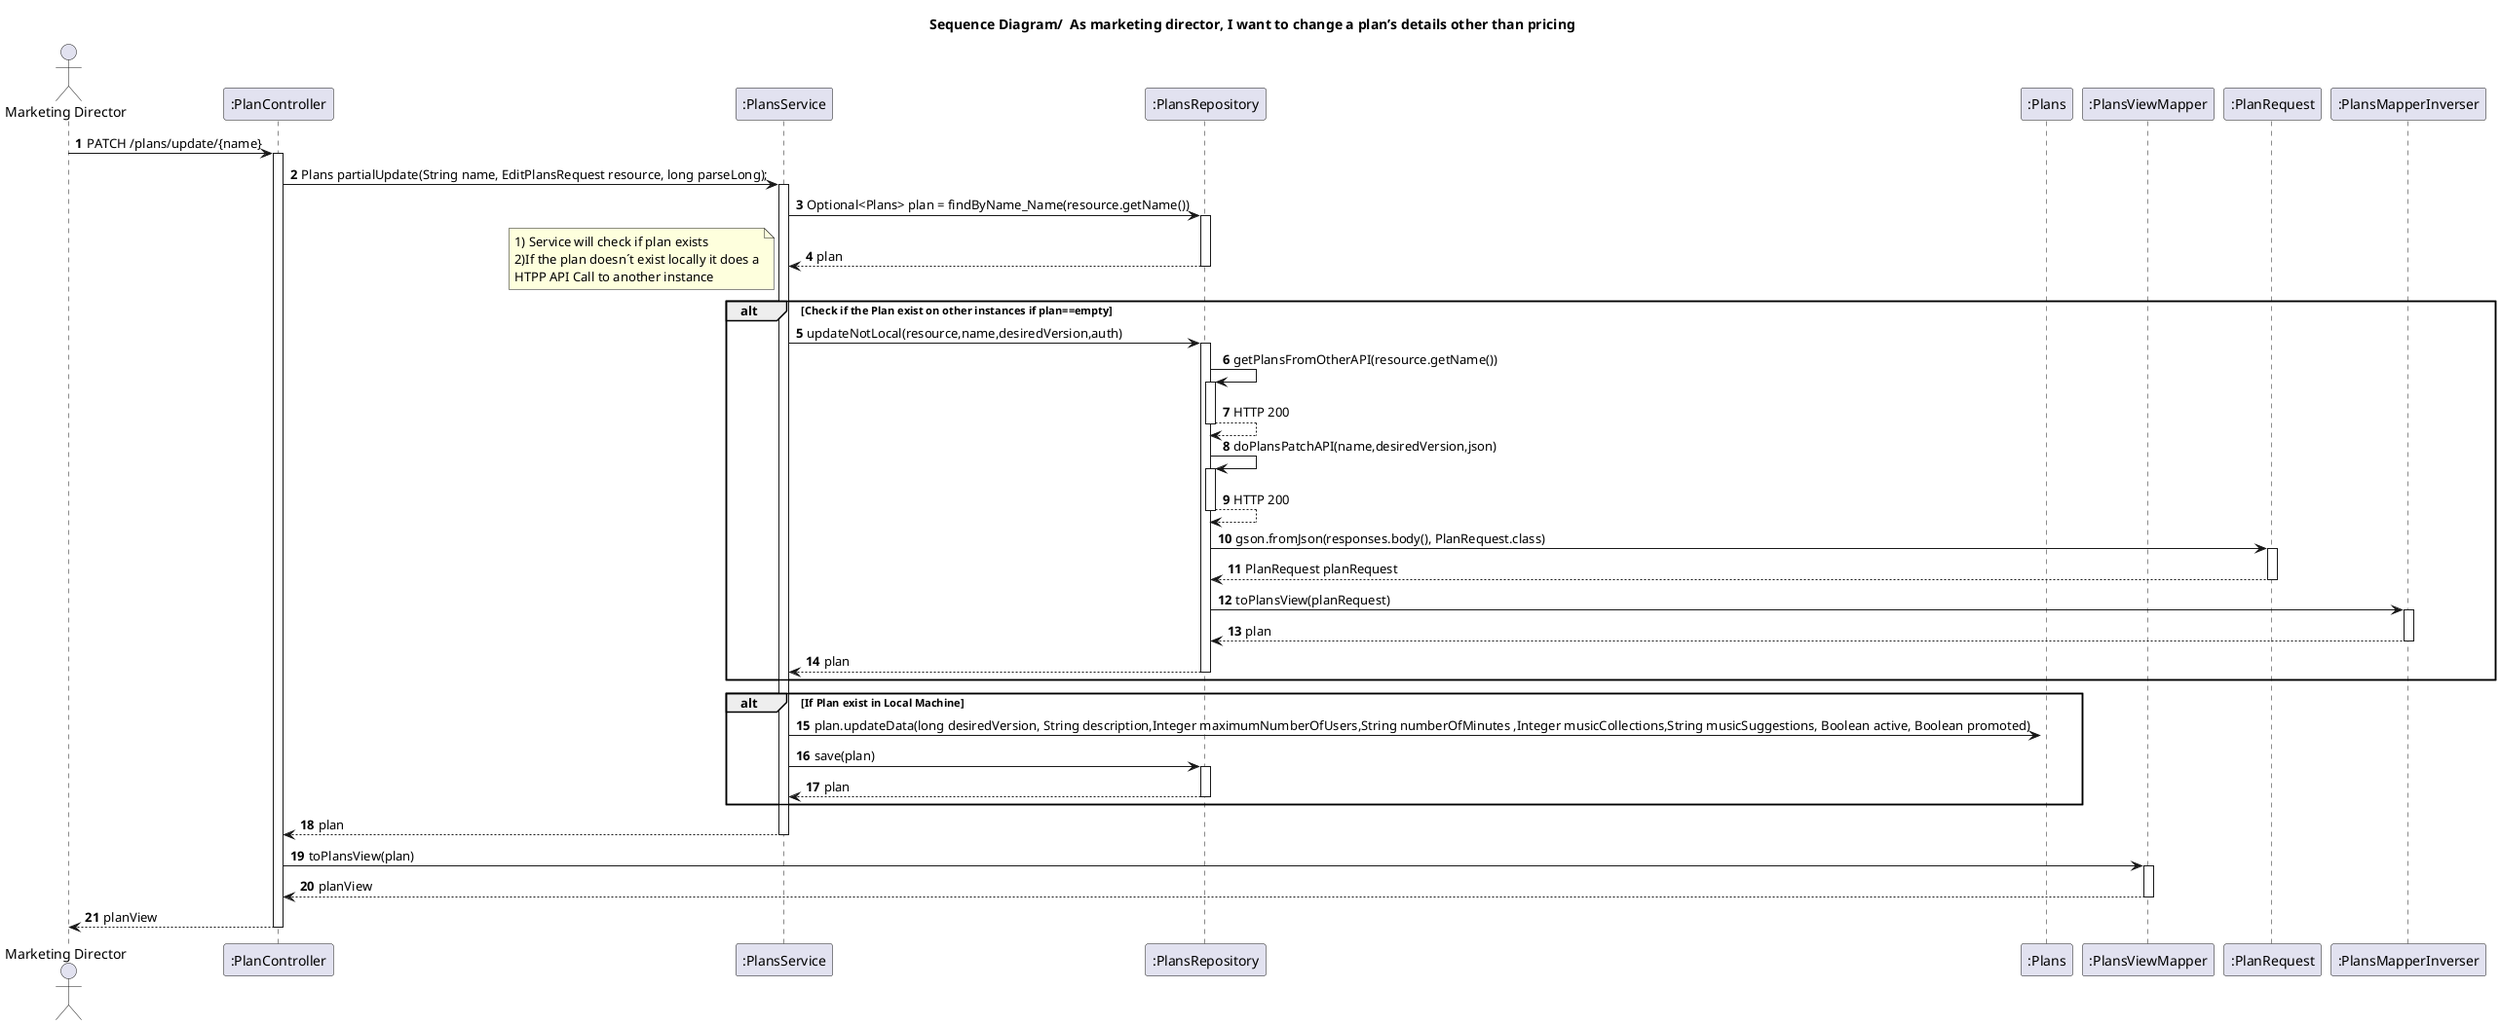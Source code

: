 @startuml
'https://plantuml.com/sequence-diagram
autoactivate on
autonumber
title Sequence Diagram/  As marketing director, I want to change a plan’s details other than pricing

autonumber

actor "Marketing Director" as Ac
participant ":PlanController" as Ctrl
participant ":PlansService" as Serv
participant ":PlansRepository" as Repo
participant ":Plans" as Plan
participant ":PlansViewMapper" as View
participant ":PlanRequest" as Request
participant ":PlansMapperInverser" as ViewInverser



Ac -> Ctrl : PATCH /plans/update/{name}

Ctrl -> Serv :	Plans partialUpdate(String name, EditPlansRequest resource, long parseLong);

Serv -> Repo :Optional<Plans> plan = findByName_Name(resource.getName())
Repo --> Serv : plan
note left
1) Service will check if plan exists
2)If the plan doesn´t exist locally it does a
HTPP API Call to another instance
end note
deactivate Plan
alt Check if the Plan exist on other instances if plan==empty
Serv->Repo:updateNotLocal(resource,name,desiredVersion,auth)
Repo->Repo:getPlansFromOtherAPI(resource.getName())
Repo-->Repo: HTTP 200



Repo->Repo:doPlansPatchAPI(name,desiredVersion,json)
Repo-->Repo: HTTP 200
Repo -> Request :  gson.fromJson(responses.body(), PlanRequest.class)
Request-->Repo:PlanRequest planRequest
Repo -> ViewInverser : toPlansView(planRequest)
ViewInverser -->Repo: plan
Repo-->Serv:plan
end
alt If Plan exist in Local Machine
Serv -> Plan :plan.updateData(long desiredVersion, String description,Integer maximumNumberOfUsers,String numberOfMinutes ,Integer musicCollections,String musicSuggestions, Boolean active, Boolean promoted)
Serv -> Repo: save(plan)
Repo --> Serv: plan
end
Serv --> Ctrl: plan
Ctrl ->View: toPlansView(plan)
View -->Ctrl: planView
Ac <-- Ctrl : planView

@enduml
